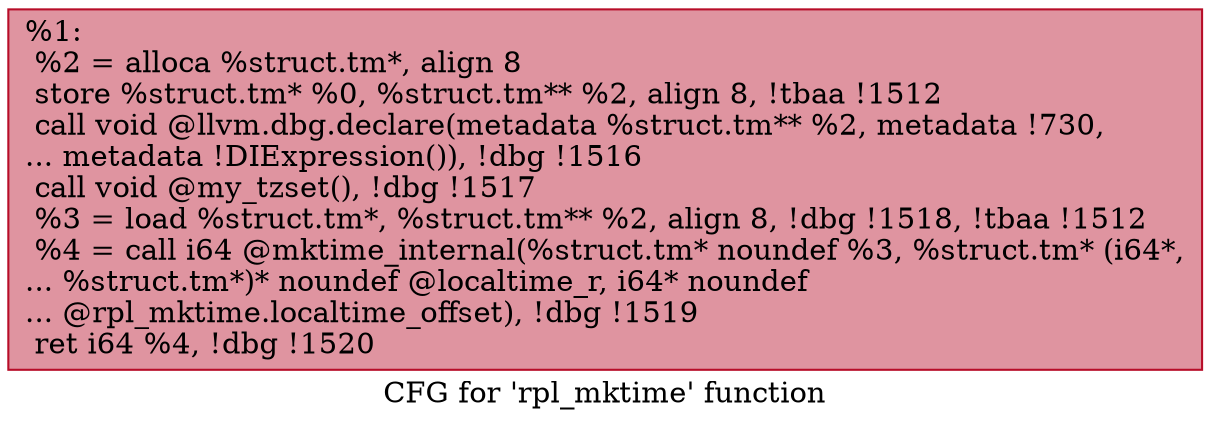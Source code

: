 digraph "CFG for 'rpl_mktime' function" {
	label="CFG for 'rpl_mktime' function";

	Node0x28fd5a0 [shape=record,color="#b70d28ff", style=filled, fillcolor="#b70d2870",label="{%1:\l  %2 = alloca %struct.tm*, align 8\l  store %struct.tm* %0, %struct.tm** %2, align 8, !tbaa !1512\l  call void @llvm.dbg.declare(metadata %struct.tm** %2, metadata !730,\l... metadata !DIExpression()), !dbg !1516\l  call void @my_tzset(), !dbg !1517\l  %3 = load %struct.tm*, %struct.tm** %2, align 8, !dbg !1518, !tbaa !1512\l  %4 = call i64 @mktime_internal(%struct.tm* noundef %3, %struct.tm* (i64*,\l... %struct.tm*)* noundef @localtime_r, i64* noundef\l... @rpl_mktime.localtime_offset), !dbg !1519\l  ret i64 %4, !dbg !1520\l}"];
}
